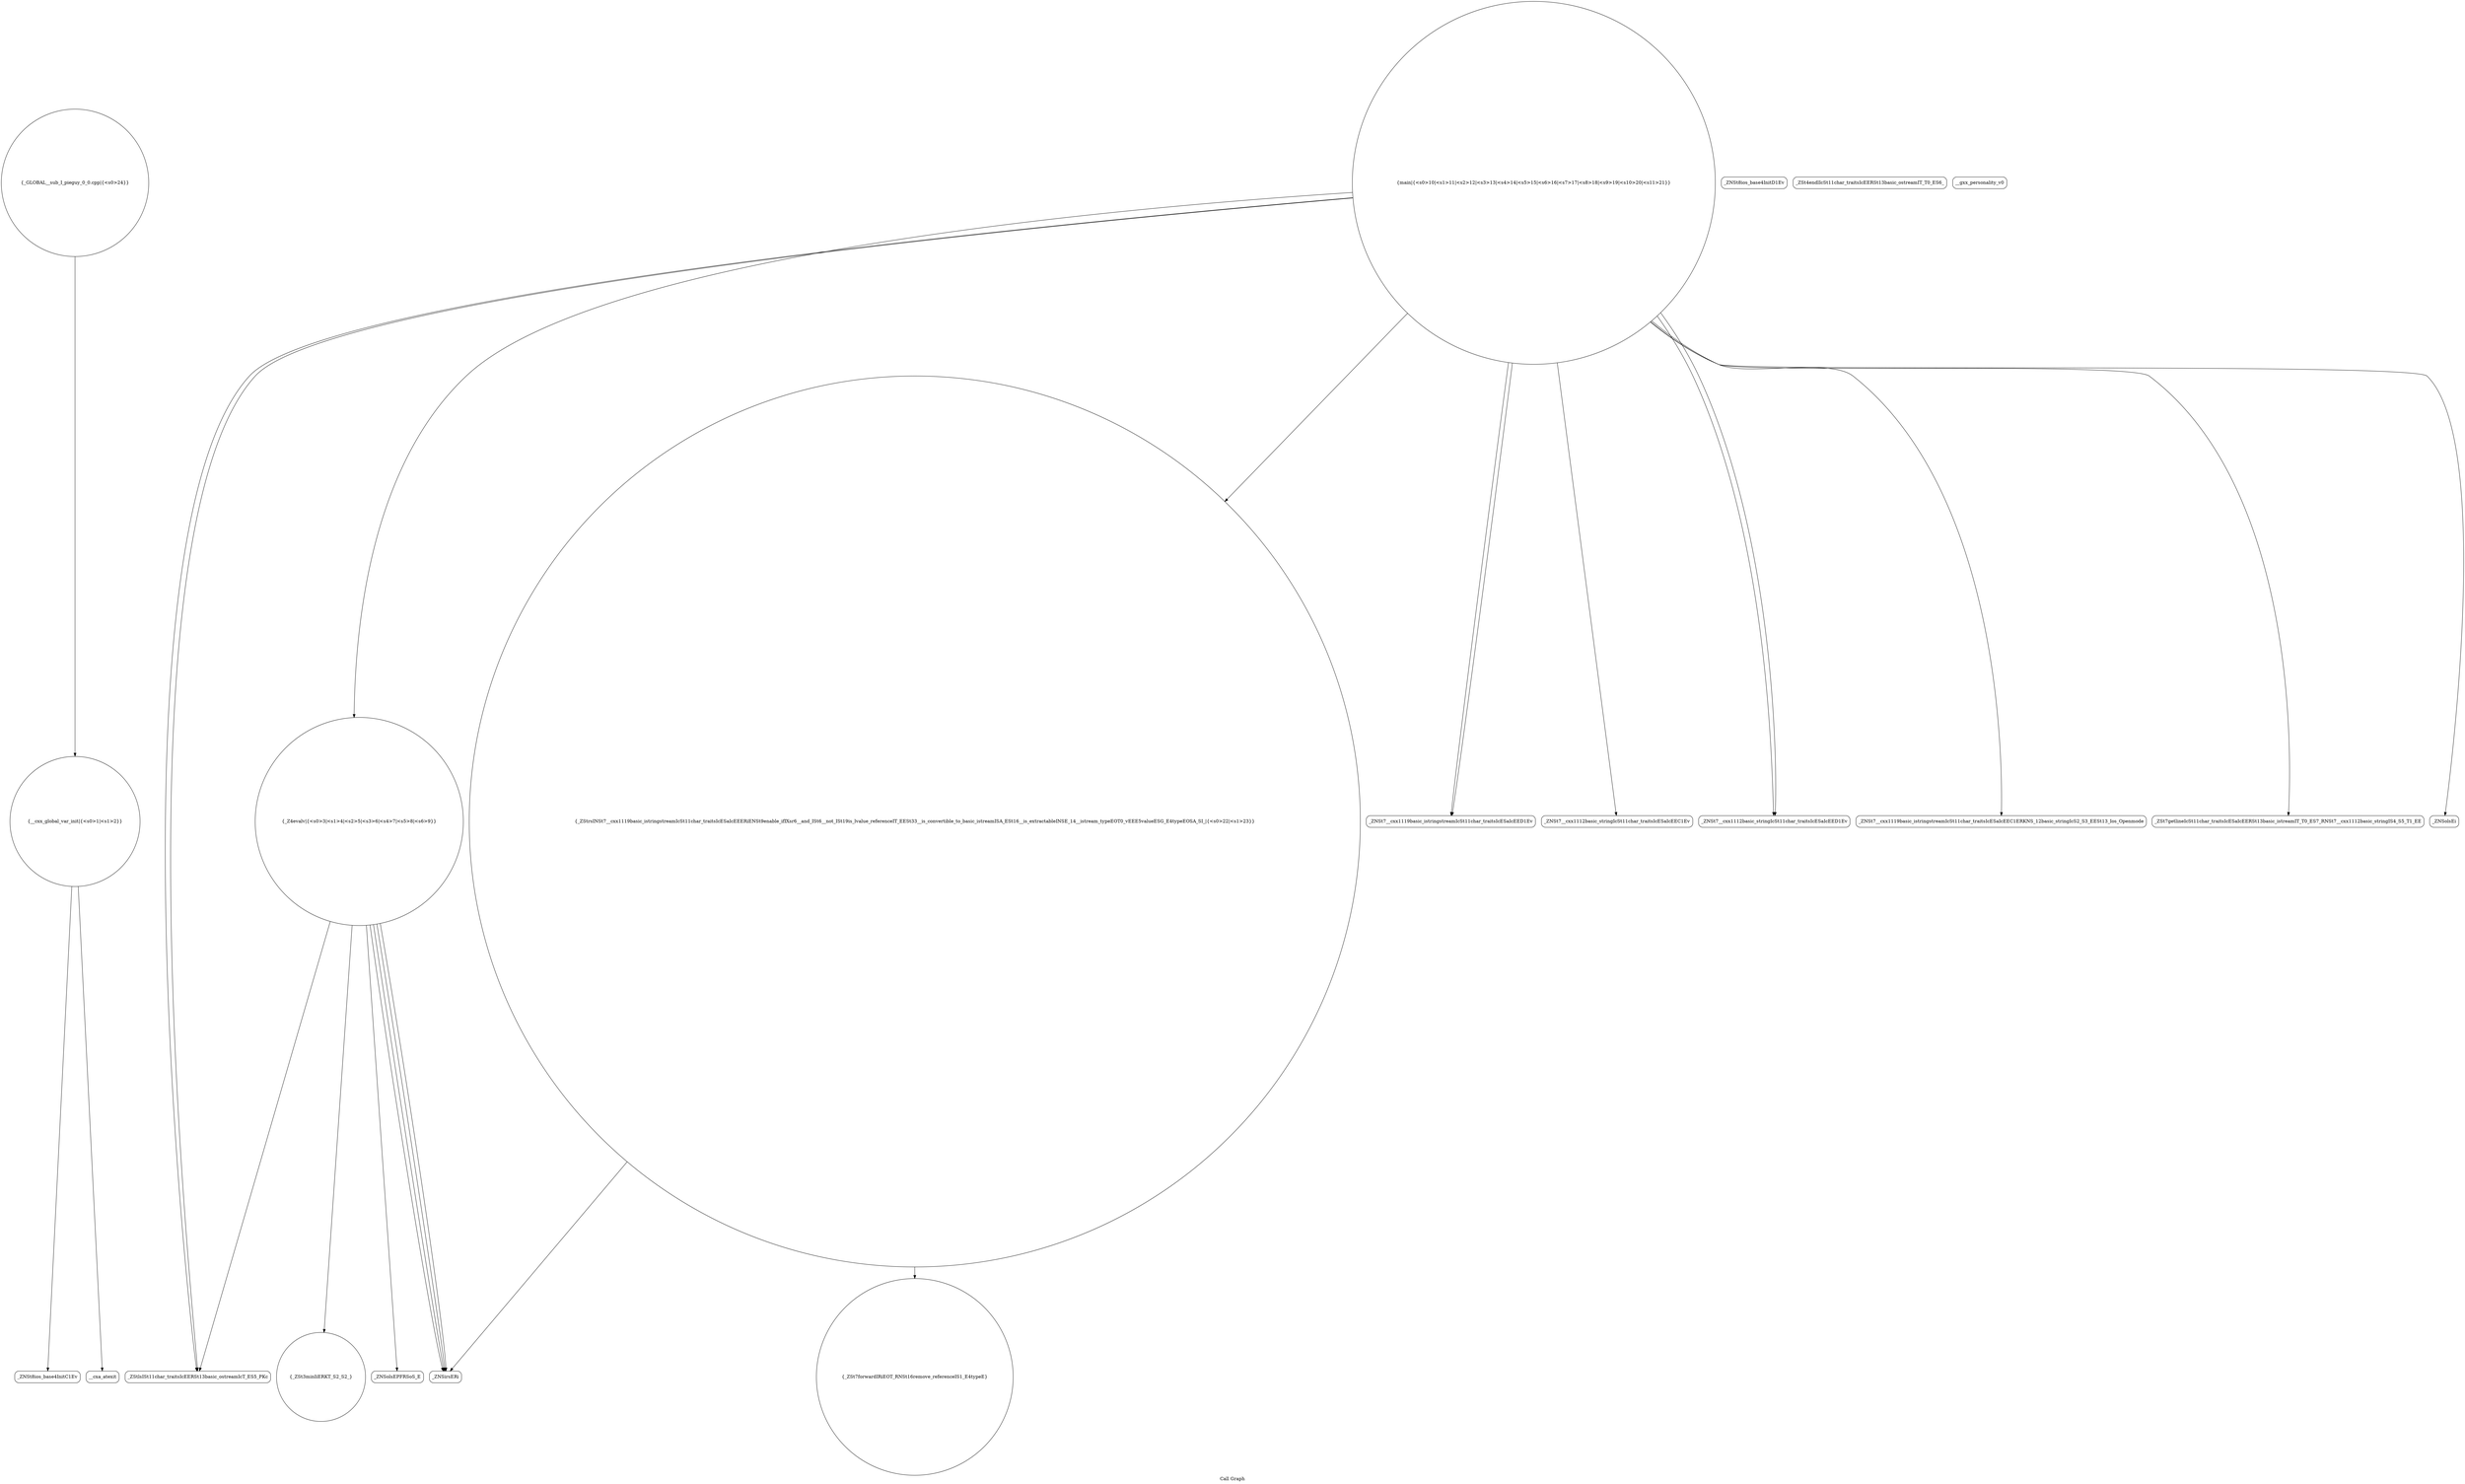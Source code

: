 digraph "Call Graph" {
	label="Call Graph";

	Node0x562697bad4c0 [shape=record,shape=circle,label="{__cxx_global_var_init|{<s0>1|<s1>2}}"];
	Node0x562697bad4c0:s0 -> Node0x562697bad540[color=black];
	Node0x562697bad4c0:s1 -> Node0x562697bfb930[color=black];
	Node0x562697bfbb30 [shape=record,shape=Mrecord,label="{_ZStlsISt11char_traitsIcEERSt13basic_ostreamIcT_ES5_PKc}"];
	Node0x562697bfbeb0 [shape=record,shape=circle,label="{_ZStrsINSt7__cxx1119basic_istringstreamIcSt11char_traitsIcESaIcEEERiENSt9enable_ifIXsr6__and_ISt6__not_ISt19is_lvalue_referenceIT_EESt33__is_convertible_to_basic_istreamISA_ESt16__is_extractableINSE_14__istream_typeEOT0_vEEE5valueESG_E4typeEOSA_SI_|{<s0>22|<s1>23}}"];
	Node0x562697bfbeb0:s0 -> Node0x562697bfc130[color=black];
	Node0x562697bfbeb0:s1 -> Node0x562697bfba30[color=black];
	Node0x562697bfb8b0 [shape=record,shape=Mrecord,label="{_ZNSt8ios_base4InitD1Ev}"];
	Node0x562697bfbc30 [shape=record,shape=Mrecord,label="{_ZSt4endlIcSt11char_traitsIcEERSt13basic_ostreamIT_T0_ES6_}"];
	Node0x562697bfbfb0 [shape=record,shape=Mrecord,label="{_ZNSt7__cxx1119basic_istringstreamIcSt11char_traitsIcESaIcEED1Ev}"];
	Node0x562697bfb9b0 [shape=record,shape=circle,label="{_Z4evalv|{<s0>3|<s1>4|<s2>5|<s3>6|<s4>7|<s5>8|<s6>9}}"];
	Node0x562697bfb9b0:s0 -> Node0x562697bfba30[color=black];
	Node0x562697bfb9b0:s1 -> Node0x562697bfba30[color=black];
	Node0x562697bfb9b0:s2 -> Node0x562697bfba30[color=black];
	Node0x562697bfb9b0:s3 -> Node0x562697bfba30[color=black];
	Node0x562697bfb9b0:s4 -> Node0x562697bfbab0[color=black];
	Node0x562697bfb9b0:s5 -> Node0x562697bfbb30[color=black];
	Node0x562697bfb9b0:s6 -> Node0x562697bfbbb0[color=black];
	Node0x562697bfbd30 [shape=record,shape=Mrecord,label="{_ZNSt7__cxx1112basic_stringIcSt11char_traitsIcESaIcEEC1Ev}"];
	Node0x562697bfc0b0 [shape=record,shape=Mrecord,label="{_ZNSt7__cxx1112basic_stringIcSt11char_traitsIcESaIcEED1Ev}"];
	Node0x562697bfbab0 [shape=record,shape=circle,label="{_ZSt3minIiERKT_S2_S2_}"];
	Node0x562697bfbe30 [shape=record,shape=Mrecord,label="{__gxx_personality_v0}"];
	Node0x562697bfc1b0 [shape=record,shape=circle,label="{_GLOBAL__sub_I_pieguy_0_0.cpp|{<s0>24}}"];
	Node0x562697bfc1b0:s0 -> Node0x562697bad4c0[color=black];
	Node0x562697bad540 [shape=record,shape=Mrecord,label="{_ZNSt8ios_base4InitC1Ev}"];
	Node0x562697bfbbb0 [shape=record,shape=Mrecord,label="{_ZNSolsEPFRSoS_E}"];
	Node0x562697bfbf30 [shape=record,shape=Mrecord,label="{_ZNSt7__cxx1119basic_istringstreamIcSt11char_traitsIcESaIcEEC1ERKNS_12basic_stringIcS2_S3_EESt13_Ios_Openmode}"];
	Node0x562697bfb930 [shape=record,shape=Mrecord,label="{__cxa_atexit}"];
	Node0x562697bfbcb0 [shape=record,shape=circle,label="{main|{<s0>10|<s1>11|<s2>12|<s3>13|<s4>14|<s5>15|<s6>16|<s7>17|<s8>18|<s9>19|<s10>20|<s11>21}}"];
	Node0x562697bfbcb0:s0 -> Node0x562697bfbd30[color=black];
	Node0x562697bfbcb0:s1 -> Node0x562697bfbdb0[color=black];
	Node0x562697bfbcb0:s2 -> Node0x562697bfbf30[color=black];
	Node0x562697bfbcb0:s3 -> Node0x562697bfbeb0[color=black];
	Node0x562697bfbcb0:s4 -> Node0x562697bfbfb0[color=black];
	Node0x562697bfbcb0:s5 -> Node0x562697bfbb30[color=black];
	Node0x562697bfbcb0:s6 -> Node0x562697bfc030[color=black];
	Node0x562697bfbcb0:s7 -> Node0x562697bfbb30[color=black];
	Node0x562697bfbcb0:s8 -> Node0x562697bfb9b0[color=black];
	Node0x562697bfbcb0:s9 -> Node0x562697bfbfb0[color=black];
	Node0x562697bfbcb0:s10 -> Node0x562697bfc0b0[color=black];
	Node0x562697bfbcb0:s11 -> Node0x562697bfc0b0[color=black];
	Node0x562697bfc030 [shape=record,shape=Mrecord,label="{_ZNSolsEi}"];
	Node0x562697bfba30 [shape=record,shape=Mrecord,label="{_ZNSirsERi}"];
	Node0x562697bfbdb0 [shape=record,shape=Mrecord,label="{_ZSt7getlineIcSt11char_traitsIcESaIcEERSt13basic_istreamIT_T0_ES7_RNSt7__cxx1112basic_stringIS4_S5_T1_EE}"];
	Node0x562697bfc130 [shape=record,shape=circle,label="{_ZSt7forwardIRiEOT_RNSt16remove_referenceIS1_E4typeE}"];
}
